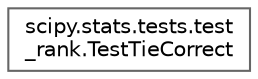 digraph "Graphical Class Hierarchy"
{
 // LATEX_PDF_SIZE
  bgcolor="transparent";
  edge [fontname=Helvetica,fontsize=10,labelfontname=Helvetica,labelfontsize=10];
  node [fontname=Helvetica,fontsize=10,shape=box,height=0.2,width=0.4];
  rankdir="LR";
  Node0 [id="Node000000",label="scipy.stats.tests.test\l_rank.TestTieCorrect",height=0.2,width=0.4,color="grey40", fillcolor="white", style="filled",URL="$d3/db1/classscipy_1_1stats_1_1tests_1_1test__rank_1_1TestTieCorrect.html",tooltip=" "];
}
